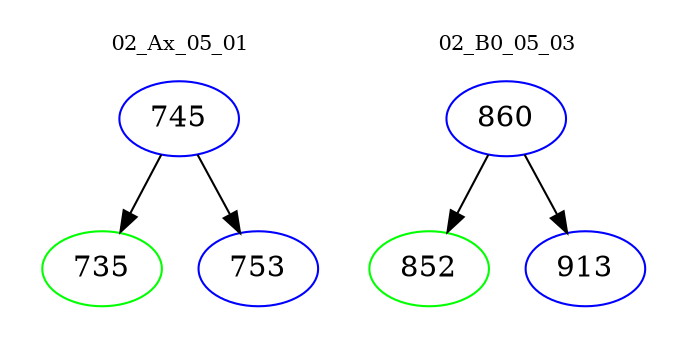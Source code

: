 digraph{
subgraph cluster_0 {
color = white
label = "02_Ax_05_01";
fontsize=10;
T0_745 [label="745", color="blue"]
T0_745 -> T0_735 [color="black"]
T0_735 [label="735", color="green"]
T0_745 -> T0_753 [color="black"]
T0_753 [label="753", color="blue"]
}
subgraph cluster_1 {
color = white
label = "02_B0_05_03";
fontsize=10;
T1_860 [label="860", color="blue"]
T1_860 -> T1_852 [color="black"]
T1_852 [label="852", color="green"]
T1_860 -> T1_913 [color="black"]
T1_913 [label="913", color="blue"]
}
}
